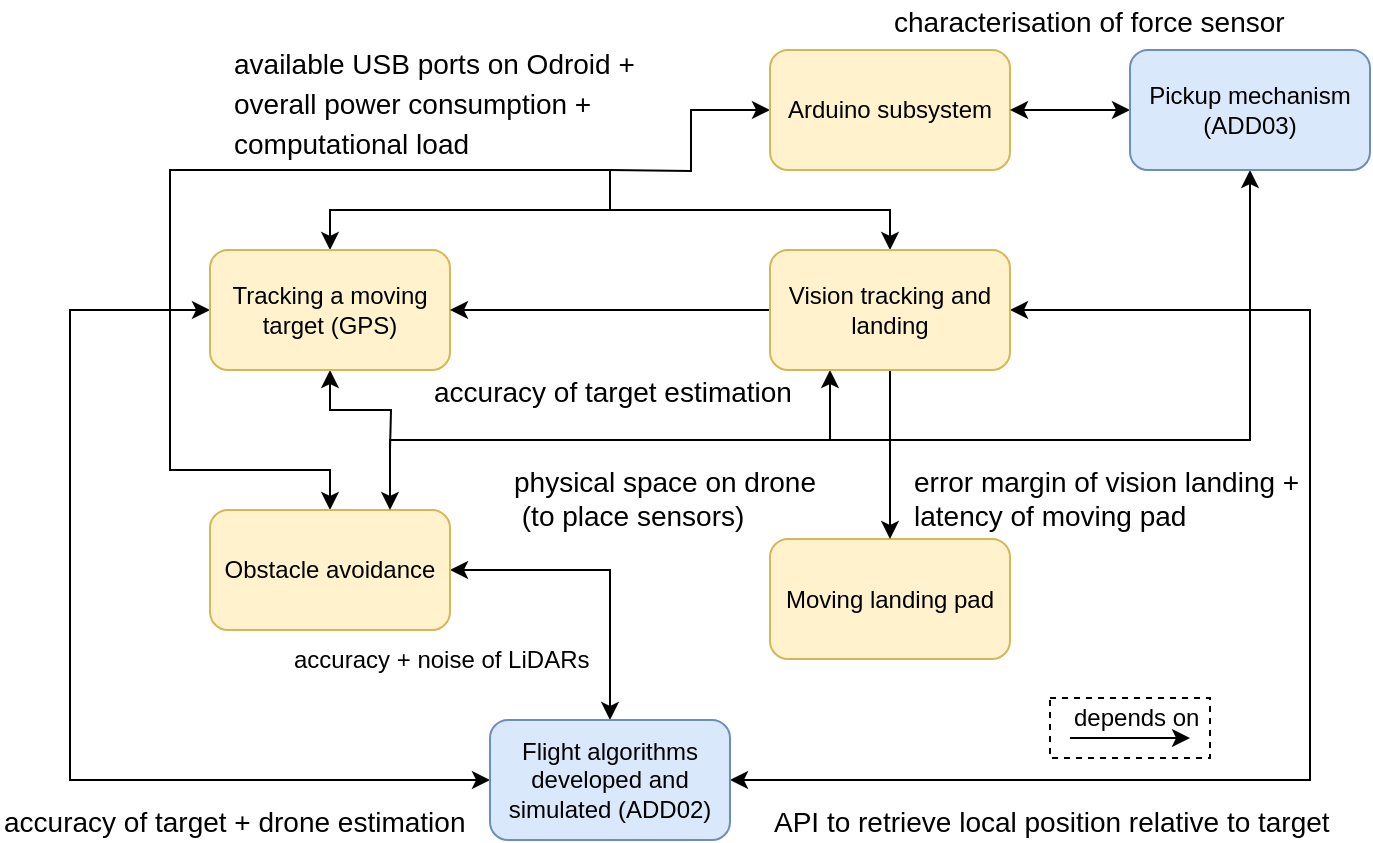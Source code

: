 <mxfile version="10.7.7" type="github"><diagram id="1ksq_LXVTFBJsGOxavFk" name="Page-1"><mxGraphModel dx="840" dy="404" grid="1" gridSize="10" guides="1" tooltips="1" connect="1" arrows="1" fold="1" page="1" pageScale="1" pageWidth="827" pageHeight="1169" math="0" shadow="0"><root><mxCell id="0"/><mxCell id="1" parent="0"/><mxCell id="l9jRANVW1UFm4FMZHsQl-36" value="" style="rounded=0;whiteSpace=wrap;html=1;dashed=1;" vertex="1" parent="1"><mxGeometry x="590" y="429" width="80" height="30" as="geometry"/></mxCell><mxCell id="l9jRANVW1UFm4FMZHsQl-13" style="edgeStyle=orthogonalEdgeStyle;rounded=0;orthogonalLoop=1;jettySize=auto;html=1;exitX=0.5;exitY=0;exitDx=0;exitDy=0;entryX=0.5;entryY=0;entryDx=0;entryDy=0;startArrow=classic;startFill=1;" edge="1" parent="1" source="l9jRANVW1UFm4FMZHsQl-1" target="l9jRANVW1UFm4FMZHsQl-6"><mxGeometry relative="1" as="geometry"/></mxCell><mxCell id="l9jRANVW1UFm4FMZHsQl-21" style="edgeStyle=orthogonalEdgeStyle;rounded=0;orthogonalLoop=1;jettySize=auto;html=1;exitX=0.5;exitY=1;exitDx=0;exitDy=0;startArrow=classic;startFill=1;endArrow=none;endFill=0;" edge="1" parent="1" source="l9jRANVW1UFm4FMZHsQl-1"><mxGeometry relative="1" as="geometry"><mxPoint x="260" y="305" as="targetPoint"/></mxGeometry></mxCell><mxCell id="l9jRANVW1UFm4FMZHsQl-23" style="edgeStyle=orthogonalEdgeStyle;rounded=0;orthogonalLoop=1;jettySize=auto;html=1;startArrow=classic;startFill=1;endArrow=classic;endFill=1;entryX=0;entryY=0.5;entryDx=0;entryDy=0;" edge="1" parent="1" source="l9jRANVW1UFm4FMZHsQl-1" target="l9jRANVW1UFm4FMZHsQl-24"><mxGeometry relative="1" as="geometry"><mxPoint x="120" y="235" as="targetPoint"/><Array as="points"><mxPoint x="100" y="235"/><mxPoint x="100" y="470"/></Array></mxGeometry></mxCell><mxCell id="l9jRANVW1UFm4FMZHsQl-1" value="Tracking a moving target (GPS)" style="rounded=1;whiteSpace=wrap;html=1;fillColor=#fff2cc;strokeColor=#d6b656;" vertex="1" parent="1"><mxGeometry x="170" y="205" width="120" height="60" as="geometry"/></mxCell><mxCell id="l9jRANVW1UFm4FMZHsQl-2" value="" style="endArrow=classic;html=1;" edge="1" parent="1"><mxGeometry width="50" height="50" relative="1" as="geometry"><mxPoint x="600" y="449" as="sourcePoint"/><mxPoint x="660" y="449" as="targetPoint"/></mxGeometry></mxCell><mxCell id="l9jRANVW1UFm4FMZHsQl-3" value="depends on" style="text;html=1;resizable=0;points=[];autosize=1;align=left;verticalAlign=top;spacingTop=-4;" vertex="1" parent="1"><mxGeometry x="600" y="429" width="80" height="20" as="geometry"/></mxCell><mxCell id="l9jRANVW1UFm4FMZHsQl-4" value="Moving landing pad" style="rounded=1;whiteSpace=wrap;html=1;fillColor=#fff2cc;strokeColor=#d6b656;" vertex="1" parent="1"><mxGeometry x="450" y="349.5" width="120" height="60" as="geometry"/></mxCell><mxCell id="l9jRANVW1UFm4FMZHsQl-14" style="edgeStyle=orthogonalEdgeStyle;rounded=0;orthogonalLoop=1;jettySize=auto;html=1;exitX=0.5;exitY=0;exitDx=0;exitDy=0;startArrow=classic;startFill=1;endArrow=none;endFill=0;" edge="1" parent="1" source="l9jRANVW1UFm4FMZHsQl-5"><mxGeometry relative="1" as="geometry"><mxPoint x="370" y="185" as="targetPoint"/><Array as="points"><mxPoint x="230" y="315"/><mxPoint x="150" y="315"/><mxPoint x="150" y="165"/><mxPoint x="370" y="165"/></Array></mxGeometry></mxCell><mxCell id="l9jRANVW1UFm4FMZHsQl-25" style="edgeStyle=orthogonalEdgeStyle;rounded=0;orthogonalLoop=1;jettySize=auto;html=1;entryX=0.5;entryY=0;entryDx=0;entryDy=0;startArrow=classic;startFill=1;endArrow=classic;endFill=1;" edge="1" parent="1" source="l9jRANVW1UFm4FMZHsQl-5" target="l9jRANVW1UFm4FMZHsQl-24"><mxGeometry relative="1" as="geometry"/></mxCell><mxCell id="l9jRANVW1UFm4FMZHsQl-5" value="Obstacle avoidance" style="rounded=1;whiteSpace=wrap;html=1;fillColor=#fff2cc;strokeColor=#d6b656;" vertex="1" parent="1"><mxGeometry x="170" y="335" width="120" height="60" as="geometry"/></mxCell><mxCell id="l9jRANVW1UFm4FMZHsQl-7" style="edgeStyle=orthogonalEdgeStyle;rounded=0;orthogonalLoop=1;jettySize=auto;html=1;entryX=1;entryY=0.5;entryDx=0;entryDy=0;" edge="1" parent="1" source="l9jRANVW1UFm4FMZHsQl-6" target="l9jRANVW1UFm4FMZHsQl-1"><mxGeometry relative="1" as="geometry"/></mxCell><mxCell id="l9jRANVW1UFm4FMZHsQl-9" style="edgeStyle=orthogonalEdgeStyle;rounded=0;orthogonalLoop=1;jettySize=auto;html=1;entryX=0.5;entryY=0;entryDx=0;entryDy=0;" edge="1" parent="1" source="l9jRANVW1UFm4FMZHsQl-6" target="l9jRANVW1UFm4FMZHsQl-4"><mxGeometry relative="1" as="geometry"/></mxCell><mxCell id="l9jRANVW1UFm4FMZHsQl-11" style="edgeStyle=orthogonalEdgeStyle;rounded=0;orthogonalLoop=1;jettySize=auto;html=1;exitX=0.25;exitY=1;exitDx=0;exitDy=0;entryX=0.75;entryY=0;entryDx=0;entryDy=0;startArrow=classic;startFill=1;" edge="1" parent="1" source="l9jRANVW1UFm4FMZHsQl-6" target="l9jRANVW1UFm4FMZHsQl-5"><mxGeometry relative="1" as="geometry"/></mxCell><mxCell id="l9jRANVW1UFm4FMZHsQl-26" style="edgeStyle=orthogonalEdgeStyle;rounded=0;orthogonalLoop=1;jettySize=auto;html=1;entryX=1;entryY=0.5;entryDx=0;entryDy=0;startArrow=classic;startFill=1;endArrow=classic;endFill=1;" edge="1" parent="1" source="l9jRANVW1UFm4FMZHsQl-6" target="l9jRANVW1UFm4FMZHsQl-24"><mxGeometry relative="1" as="geometry"><Array as="points"><mxPoint x="720" y="235"/><mxPoint x="720" y="470"/></Array></mxGeometry></mxCell><mxCell id="l9jRANVW1UFm4FMZHsQl-6" value="Vision tracking and landing" style="rounded=1;whiteSpace=wrap;html=1;fillColor=#fff2cc;strokeColor=#d6b656;" vertex="1" parent="1"><mxGeometry x="450" y="205" width="120" height="60" as="geometry"/></mxCell><mxCell id="l9jRANVW1UFm4FMZHsQl-8" value="accuracy of target estimation&lt;br style=&quot;font-size: 14px;&quot;&gt;" style="text;html=1;resizable=0;points=[];autosize=1;align=left;verticalAlign=top;spacingTop=-4;fontSize=14;" vertex="1" parent="1"><mxGeometry x="280" y="265" width="170" height="20" as="geometry"/></mxCell><mxCell id="l9jRANVW1UFm4FMZHsQl-10" value="error margin of vision landing +&lt;br style=&quot;font-size: 14px;&quot;&gt;latency of moving pad&lt;br style=&quot;font-size: 14px;&quot;&gt;" style="text;html=1;resizable=0;points=[];autosize=1;align=left;verticalAlign=top;spacingTop=-4;fontSize=14;" vertex="1" parent="1"><mxGeometry x="520" y="310" width="180" height="30" as="geometry"/></mxCell><mxCell id="l9jRANVW1UFm4FMZHsQl-12" value="physical space on drone&lt;br style=&quot;font-size: 14px;&quot;&gt;&amp;nbsp;(to place sensors)" style="text;html=1;resizable=0;points=[];autosize=1;align=left;verticalAlign=top;spacingTop=-4;fontSize=14;" vertex="1" parent="1"><mxGeometry x="320" y="310" width="140" height="30" as="geometry"/></mxCell><mxCell id="l9jRANVW1UFm4FMZHsQl-15" value="overall power consumption +" style="text;html=1;resizable=0;points=[];autosize=1;align=left;verticalAlign=top;spacingTop=-4;fontSize=14;" vertex="1" parent="1"><mxGeometry x="180" y="121" width="190" height="20" as="geometry"/></mxCell><mxCell id="l9jRANVW1UFm4FMZHsQl-16" value="available USB ports on Odroid +" style="text;html=1;resizable=0;points=[];autosize=1;align=left;verticalAlign=top;spacingTop=-4;fontSize=14;" vertex="1" parent="1"><mxGeometry x="180" y="101" width="190" height="20" as="geometry"/></mxCell><mxCell id="l9jRANVW1UFm4FMZHsQl-18" style="edgeStyle=orthogonalEdgeStyle;rounded=0;orthogonalLoop=1;jettySize=auto;html=1;exitX=0;exitY=0.5;exitDx=0;exitDy=0;startArrow=classic;startFill=1;endArrow=none;endFill=0;" edge="1" parent="1" source="l9jRANVW1UFm4FMZHsQl-17"><mxGeometry relative="1" as="geometry"><mxPoint x="370" y="165" as="targetPoint"/></mxGeometry></mxCell><mxCell id="l9jRANVW1UFm4FMZHsQl-17" value="Arduino subsystem" style="rounded=1;whiteSpace=wrap;html=1;fillColor=#fff2cc;strokeColor=#d6b656;" vertex="1" parent="1"><mxGeometry x="450" y="105" width="120" height="60" as="geometry"/></mxCell><mxCell id="l9jRANVW1UFm4FMZHsQl-24" value="Flight algorithms developed and simulated (ADD02)" style="rounded=1;whiteSpace=wrap;html=1;fillColor=#dae8fc;strokeColor=#6c8ebf;" vertex="1" parent="1"><mxGeometry x="310" y="440" width="120" height="60" as="geometry"/></mxCell><mxCell id="l9jRANVW1UFm4FMZHsQl-27" value="accuracy + noise of LiDARs" style="text;html=1;resizable=0;points=[];autosize=1;align=left;verticalAlign=top;spacingTop=-4;" vertex="1" parent="1"><mxGeometry x="210" y="399.5" width="160" height="20" as="geometry"/></mxCell><mxCell id="l9jRANVW1UFm4FMZHsQl-28" value="API to retrieve local position relative to target" style="text;html=1;resizable=0;points=[];autosize=1;align=left;verticalAlign=top;spacingTop=-4;fontSize=14;" vertex="1" parent="1"><mxGeometry x="450" y="480" width="250" height="20" as="geometry"/></mxCell><mxCell id="l9jRANVW1UFm4FMZHsQl-30" value="accuracy of target + drone estimation&lt;br style=&quot;font-size: 14px;&quot;&gt;" style="text;html=1;resizable=0;points=[];autosize=1;align=left;verticalAlign=top;spacingTop=-4;fontSize=14;" vertex="1" parent="1"><mxGeometry x="65" y="480" width="210" height="20" as="geometry"/></mxCell><mxCell id="l9jRANVW1UFm4FMZHsQl-32" value="" style="edgeStyle=orthogonalEdgeStyle;rounded=0;orthogonalLoop=1;jettySize=auto;html=1;startArrow=classic;startFill=1;endArrow=classic;endFill=1;" edge="1" parent="1" source="l9jRANVW1UFm4FMZHsQl-31" target="l9jRANVW1UFm4FMZHsQl-17"><mxGeometry relative="1" as="geometry"/></mxCell><mxCell id="l9jRANVW1UFm4FMZHsQl-33" style="edgeStyle=orthogonalEdgeStyle;rounded=0;orthogonalLoop=1;jettySize=auto;html=1;startArrow=classic;startFill=1;endArrow=none;endFill=0;" edge="1" parent="1" source="l9jRANVW1UFm4FMZHsQl-31"><mxGeometry relative="1" as="geometry"><mxPoint x="480" y="300" as="targetPoint"/><Array as="points"><mxPoint x="690" y="300"/></Array></mxGeometry></mxCell><mxCell id="l9jRANVW1UFm4FMZHsQl-31" value="Pickup mechanism (ADD03)" style="rounded=1;whiteSpace=wrap;html=1;fillColor=#dae8fc;strokeColor=#6c8ebf;" vertex="1" parent="1"><mxGeometry x="630" y="105" width="120" height="60" as="geometry"/></mxCell><mxCell id="l9jRANVW1UFm4FMZHsQl-38" value="characterisation of force sensor" style="text;html=1;resizable=0;points=[];autosize=1;align=left;verticalAlign=top;spacingTop=-4;fontSize=14;" vertex="1" parent="1"><mxGeometry x="510" y="80" width="180" height="20" as="geometry"/></mxCell><mxCell id="l9jRANVW1UFm4FMZHsQl-39" value="computational load" style="text;html=1;resizable=0;points=[];autosize=1;align=left;verticalAlign=top;spacingTop=-4;fontSize=14;" vertex="1" parent="1"><mxGeometry x="180" y="141" width="130" height="20" as="geometry"/></mxCell></root></mxGraphModel></diagram></mxfile>